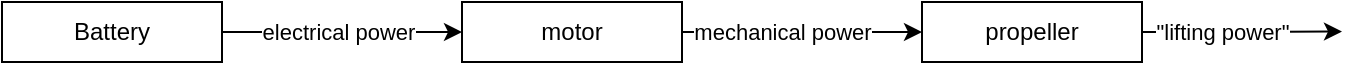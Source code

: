 <mxfile version="23.0.2" type="device">
  <diagram name="Page-1" id="FR1DQZrXf3UpOSFAqk2_">
    <mxGraphModel dx="1166" dy="801" grid="1" gridSize="10" guides="1" tooltips="1" connect="1" arrows="1" fold="1" page="1" pageScale="1" pageWidth="1600" pageHeight="900" math="0" shadow="0">
      <root>
        <mxCell id="0" />
        <mxCell id="1" parent="0" />
        <mxCell id="gTnF-xwUdj9imKCPup9p-3" style="edgeStyle=orthogonalEdgeStyle;rounded=0;orthogonalLoop=1;jettySize=auto;html=1;exitX=1;exitY=0.5;exitDx=0;exitDy=0;entryX=0;entryY=0.5;entryDx=0;entryDy=0;" edge="1" parent="1" source="gTnF-xwUdj9imKCPup9p-1" target="gTnF-xwUdj9imKCPup9p-2">
          <mxGeometry relative="1" as="geometry" />
        </mxCell>
        <mxCell id="gTnF-xwUdj9imKCPup9p-4" value="electrical power" style="edgeLabel;html=1;align=center;verticalAlign=middle;resizable=0;points=[];" vertex="1" connectable="0" parent="gTnF-xwUdj9imKCPup9p-3">
          <mxGeometry x="-0.244" y="1" relative="1" as="geometry">
            <mxPoint x="12" y="1" as="offset" />
          </mxGeometry>
        </mxCell>
        <mxCell id="gTnF-xwUdj9imKCPup9p-1" value="Battery" style="rounded=0;whiteSpace=wrap;html=1;" vertex="1" parent="1">
          <mxGeometry x="110" y="150" width="110" height="30" as="geometry" />
        </mxCell>
        <mxCell id="gTnF-xwUdj9imKCPup9p-6" style="edgeStyle=orthogonalEdgeStyle;rounded=0;orthogonalLoop=1;jettySize=auto;html=1;exitX=1;exitY=0.5;exitDx=0;exitDy=0;entryX=0;entryY=0.5;entryDx=0;entryDy=0;" edge="1" parent="1" source="gTnF-xwUdj9imKCPup9p-2" target="gTnF-xwUdj9imKCPup9p-5">
          <mxGeometry relative="1" as="geometry" />
        </mxCell>
        <mxCell id="gTnF-xwUdj9imKCPup9p-7" value="mechanical power" style="edgeLabel;html=1;align=center;verticalAlign=middle;resizable=0;points=[];" vertex="1" connectable="0" parent="gTnF-xwUdj9imKCPup9p-6">
          <mxGeometry x="-0.307" y="-1" relative="1" as="geometry">
            <mxPoint x="8" y="-1" as="offset" />
          </mxGeometry>
        </mxCell>
        <mxCell id="gTnF-xwUdj9imKCPup9p-2" value="motor" style="rounded=0;whiteSpace=wrap;html=1;" vertex="1" parent="1">
          <mxGeometry x="340" y="150" width="110" height="30" as="geometry" />
        </mxCell>
        <mxCell id="gTnF-xwUdj9imKCPup9p-8" style="edgeStyle=orthogonalEdgeStyle;rounded=0;orthogonalLoop=1;jettySize=auto;html=1;exitX=1;exitY=0.5;exitDx=0;exitDy=0;" edge="1" parent="1" source="gTnF-xwUdj9imKCPup9p-5">
          <mxGeometry relative="1" as="geometry">
            <mxPoint x="780" y="164.75" as="targetPoint" />
            <mxPoint x="690" y="164.75" as="sourcePoint" />
          </mxGeometry>
        </mxCell>
        <mxCell id="gTnF-xwUdj9imKCPup9p-9" value="&quot;lifting power&quot;" style="edgeLabel;html=1;align=center;verticalAlign=middle;resizable=0;points=[];" vertex="1" connectable="0" parent="gTnF-xwUdj9imKCPup9p-8">
          <mxGeometry x="-0.319" relative="1" as="geometry">
            <mxPoint x="6" as="offset" />
          </mxGeometry>
        </mxCell>
        <mxCell id="gTnF-xwUdj9imKCPup9p-5" value="propeller" style="rounded=0;whiteSpace=wrap;html=1;" vertex="1" parent="1">
          <mxGeometry x="570" y="150" width="110" height="30" as="geometry" />
        </mxCell>
      </root>
    </mxGraphModel>
  </diagram>
</mxfile>
